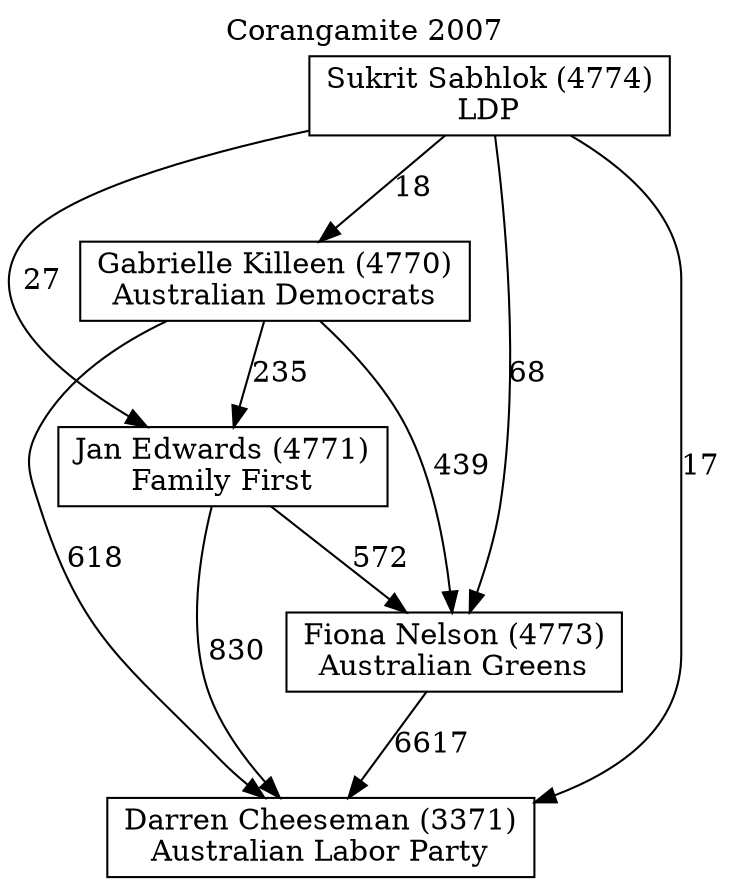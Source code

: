 // House preference flow
digraph "Darren Cheeseman (3371)_Corangamite_2007" {
	graph [label="Corangamite 2007" labelloc=t mclimit=10]
	node [shape=box]
	"Darren Cheeseman (3371)" [label="Darren Cheeseman (3371)
Australian Labor Party"]
	"Fiona Nelson (4773)" [label="Fiona Nelson (4773)
Australian Greens"]
	"Jan Edwards (4771)" [label="Jan Edwards (4771)
Family First"]
	"Gabrielle Killeen (4770)" [label="Gabrielle Killeen (4770)
Australian Democrats"]
	"Sukrit Sabhlok (4774)" [label="Sukrit Sabhlok (4774)
LDP"]
	"Fiona Nelson (4773)" -> "Darren Cheeseman (3371)" [label=6617]
	"Jan Edwards (4771)" -> "Fiona Nelson (4773)" [label=572]
	"Gabrielle Killeen (4770)" -> "Jan Edwards (4771)" [label=235]
	"Sukrit Sabhlok (4774)" -> "Gabrielle Killeen (4770)" [label=18]
	"Jan Edwards (4771)" -> "Darren Cheeseman (3371)" [label=830]
	"Gabrielle Killeen (4770)" -> "Darren Cheeseman (3371)" [label=618]
	"Sukrit Sabhlok (4774)" -> "Darren Cheeseman (3371)" [label=17]
	"Sukrit Sabhlok (4774)" -> "Jan Edwards (4771)" [label=27]
	"Gabrielle Killeen (4770)" -> "Fiona Nelson (4773)" [label=439]
	"Sukrit Sabhlok (4774)" -> "Fiona Nelson (4773)" [label=68]
}
